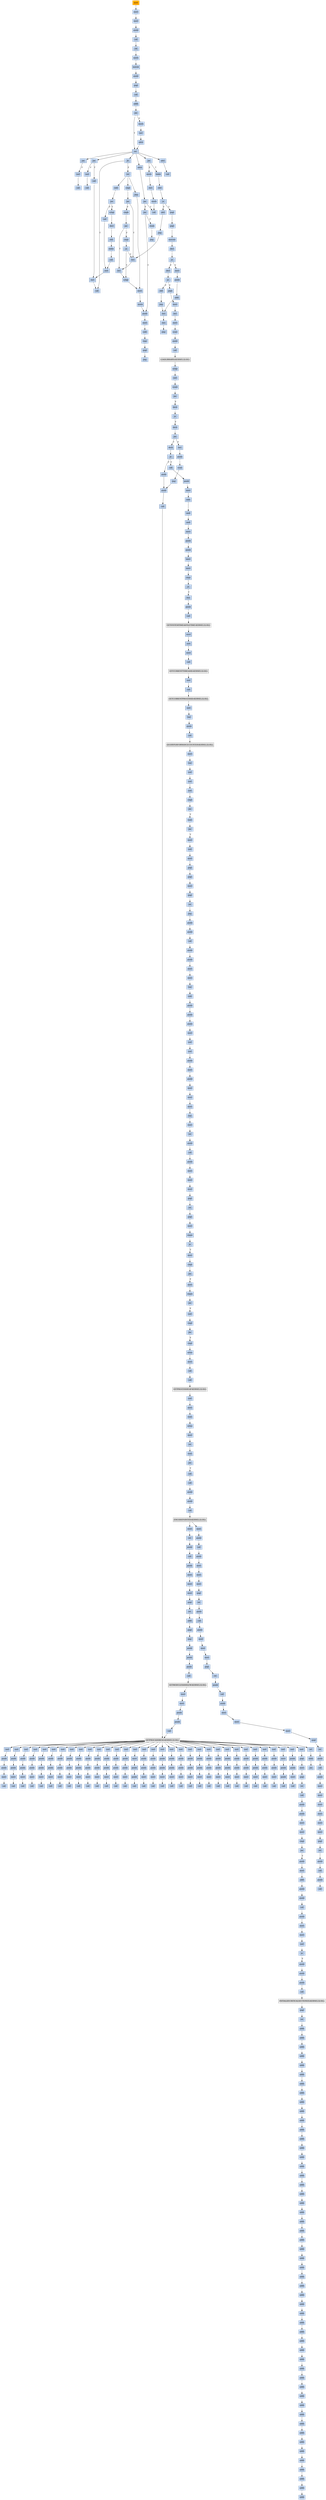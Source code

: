 strict digraph G {
	graph [bgcolor=transparent,
		name=G
	];
	node [color=lightsteelblue,
		fillcolor=lightsteelblue,
		shape=rectangle,
		style=filled
	];
	a0x00434000movl_0x4001d0UINT32_ebx	[color=lightgrey,
		fillcolor=orange,
		label=movl];
	a0x00434005movl_0x401000UINT32_edi	[label=movl];
	a0x00434000movl_0x4001d0UINT32_ebx -> a0x00434005movl_0x401000UINT32_edi	[color="#000000"];
	a0x0043400amovl_0x42521dUINT32_esi	[label=movl];
	a0x00434005movl_0x401000UINT32_edi -> a0x0043400amovl_0x42521dUINT32_esi	[color="#000000"];
	a0x0043400fpushl_ebx	[label=pushl];
	a0x0043400amovl_0x42521dUINT32_esi -> a0x0043400fpushl_ebx	[color="#000000"];
	a0x00434010call_0x0043401f	[label=call];
	a0x0043400fpushl_ebx -> a0x00434010call_0x0043401f	[color="#000000"];
	a0x0043401fcld_	[label=cld];
	a0x00434010call_0x0043401f -> a0x0043401fcld_	[color="#000000"];
	a0x00434020movb_0xffffff80UINT8_dl	[label=movb];
	a0x0043401fcld_ -> a0x00434020movb_0xffffff80UINT8_dl	[color="#000000"];
	a0x00434022movsb_ds_esi__es_edi_	[label=movsb];
	a0x00434020movb_0xffffff80UINT8_dl -> a0x00434022movsb_ds_esi__es_edi_	[color="#000000"];
	a0x00434023pushl_0x2UINT8	[label=pushl];
	a0x00434022movsb_ds_esi__es_edi_ -> a0x00434023pushl_0x2UINT8	[color="#000000"];
	a0x00434025popl_ebx	[label=popl];
	a0x00434023pushl_0x2UINT8 -> a0x00434025popl_ebx	[color="#000000"];
	a0x00434026call_esp_	[label=call];
	a0x00434025popl_ebx -> a0x00434026call_esp_	[color="#000000"];
	a0x00434015addb_dl_dl	[label=addb];
	a0x00434026call_esp_ -> a0x00434015addb_dl_dl	[color="#000000"];
	a0x00434017jne_0x0043401e	[label=jne];
	a0x00434015addb_dl_dl -> a0x00434017jne_0x0043401e	[color="#000000"];
	a0x00434019movb_esi__dl	[label=movb];
	a0x00434017jne_0x0043401e -> a0x00434019movb_esi__dl	[color="#000000",
		label=F];
	a0x0043401eret	[label=ret];
	a0x00434017jne_0x0043401e -> a0x0043401eret	[color="#000000",
		label=T];
	a0x0043401bincl_esi	[label=incl];
	a0x00434019movb_esi__dl -> a0x0043401bincl_esi	[color="#000000"];
	a0x0043401cadcb_dl_dl	[label=adcb];
	a0x0043401bincl_esi -> a0x0043401cadcb_dl_dl	[color="#000000"];
	a0x0043401cadcb_dl_dl -> a0x0043401eret	[color="#000000"];
	a0x00434029jae_0x00434022	[label=jae];
	a0x0043401eret -> a0x00434029jae_0x00434022	[color="#000000"];
	a0x00434030jae_0x0043404a	[label=jae];
	a0x0043401eret -> a0x00434030jae_0x0043404a	[color="#000000"];
	a0x00434037jae_0x0043405a	[label=jae];
	a0x0043401eret -> a0x00434037jae_0x0043405a	[color="#000000"];
	a0x00434041adcb_al_al	[label=adcb];
	a0x0043401eret -> a0x00434041adcb_al_al	[color="#000000"];
	a0x00434097adcl_ecx_ecx	[label=adcl];
	a0x0043401eret -> a0x00434097adcl_ecx_ecx	[color="#000000"];
	a0x0043409djb_0x00434093	[label=jb];
	a0x0043401eret -> a0x0043409djb_0x00434093	[color="#000000"];
	a0x0043402bxorl_ecx_ecx	[label=xorl];
	a0x00434029jae_0x00434022 -> a0x0043402bxorl_ecx_ecx	[color="#000000",
		label=F];
	a0x0043402dcall_esp_	[label=call];
	a0x0043402bxorl_ecx_ecx -> a0x0043402dcall_esp_	[color="#000000"];
	a0x00434032xorl_eax_eax	[label=xorl];
	a0x00434030jae_0x0043404a -> a0x00434032xorl_eax_eax	[color="#000000",
		label=F];
	a0x0043404acall_0x00434092	[label=call];
	a0x00434030jae_0x0043404a -> a0x0043404acall_0x00434092	[color="#000000",
		label=T];
	a0x00434034call_esp_	[label=call];
	a0x00434032xorl_eax_eax -> a0x00434034call_esp_	[color="#000000"];
	a0x00434039movb_0x2UINT8_bl	[label=movb];
	a0x00434037jae_0x0043405a -> a0x00434039movb_0x2UINT8_bl	[color="#000000",
		label=F];
	a0x0043405alodsb_ds_esi__al	[label=lodsb];
	a0x00434037jae_0x0043405a -> a0x0043405alodsb_ds_esi__al	[color="#000000",
		label=T];
	a0x0043403bincl_ecx	[label=incl];
	a0x00434039movb_0x2UINT8_bl -> a0x0043403bincl_ecx	[color="#000000"];
	a0x0043403cmovb_0x10UINT8_al	[label=movb];
	a0x0043403bincl_ecx -> a0x0043403cmovb_0x10UINT8_al	[color="#000000"];
	a0x0043403ecall_esp_	[label=call];
	a0x0043403cmovb_0x10UINT8_al -> a0x0043403ecall_esp_	[color="#000000"];
	a0x00434043jae_0x0043403e	[label=jae];
	a0x00434041adcb_al_al -> a0x00434043jae_0x0043403e	[color="#000000"];
	a0x00434043jae_0x0043403e -> a0x0043403ecall_esp_	[color="#000000",
		label=T];
	a0x00434045jne_0x00434086	[label=jne];
	a0x00434043jae_0x0043403e -> a0x00434045jne_0x00434086	[color="#000000",
		label=F];
	a0x00434086pushl_esi	[label=pushl];
	a0x00434045jne_0x00434086 -> a0x00434086pushl_esi	[color="#000000",
		label=T];
	a0x00434047stosb_al_es_edi_	[label=stosb];
	a0x00434045jne_0x00434086 -> a0x00434047stosb_al_es_edi_	[color="#000000",
		label=F];
	a0x00434087movl_edi_esi	[label=movl];
	a0x00434086pushl_esi -> a0x00434087movl_edi_esi	[color="#000000"];
	a0x00434089subl_eax_esi	[label=subl];
	a0x00434087movl_edi_esi -> a0x00434089subl_eax_esi	[color="#000000"];
	a0x0043408brepz_movsb_ds_esi__es_edi_	[label=repz];
	a0x00434089subl_eax_esi -> a0x0043408brepz_movsb_ds_esi__es_edi_	[color="#000000"];
	a0x0043408dpopl_esi	[label=popl];
	a0x0043408brepz_movsb_ds_esi__es_edi_ -> a0x0043408dpopl_esi	[color="#000000"];
	a0x0043408ejmp_0x00434026	[label=jmp];
	a0x0043408dpopl_esi -> a0x0043408ejmp_0x00434026	[color="#000000"];
	a0x00434048jmp_0x00434026	[label=jmp];
	a0x00434047stosb_al_es_edi_ -> a0x00434048jmp_0x00434026	[color="#000000"];
	a0x0043405bshrl_eax	[label=shrl];
	a0x0043405alodsb_ds_esi__al -> a0x0043405bshrl_eax	[color="#000000"];
	a0x0043405dje_0x004340a0	[label=je];
	a0x0043405bshrl_eax -> a0x0043405dje_0x004340a0	[color="#000000"];
	a0x0043405fadcl_ecx_ecx	[label=adcl];
	a0x0043405dje_0x004340a0 -> a0x0043405fadcl_ecx_ecx	[color="#000000",
		label=F];
	a0x004340a0popl_edi	[label=popl];
	a0x0043405dje_0x004340a0 -> a0x004340a0popl_edi	[color="#000000",
		label=T];
	a0x00434061jmp_0x0043407f	[label=jmp];
	a0x0043405fadcl_ecx_ecx -> a0x00434061jmp_0x0043407f	[color="#000000"];
	a0x0043407fincl_ecx	[label=incl];
	a0x00434061jmp_0x0043407f -> a0x0043407fincl_ecx	[color="#000000"];
	a0x00434080incl_ecx	[label=incl];
	a0x0043407fincl_ecx -> a0x00434080incl_ecx	[color="#000000"];
	a0x00434081xchgl_eax_ebp	[label=xchgl];
	a0x00434080incl_ecx -> a0x00434081xchgl_eax_ebp	[color="#000000"];
	a0x00434082movl_ebp_eax	[label=movl];
	a0x00434081xchgl_eax_ebp -> a0x00434082movl_ebp_eax	[color="#000000"];
	a0x00434084movb_0x1UINT8_bl	[label=movb];
	a0x00434082movl_ebp_eax -> a0x00434084movb_0x1UINT8_bl	[color="#000000"];
	a0x00434084movb_0x1UINT8_bl -> a0x00434086pushl_esi	[color="#000000"];
	a0x00434092incl_ecx	[label=incl];
	a0x0043404acall_0x00434092 -> a0x00434092incl_ecx	[color="#000000"];
	a0x00434093call_0x4esp_	[label=call];
	a0x00434092incl_ecx -> a0x00434093call_0x4esp_	[color="#000000"];
	a0x00434099call_0x4esp_	[label=call];
	a0x00434097adcl_ecx_ecx -> a0x00434099call_0x4esp_	[color="#000000"];
	a0x0043409djb_0x00434093 -> a0x00434093call_0x4esp_	[color="#000000",
		label=T];
	a0x0043409fret	[label=ret];
	a0x0043409djb_0x00434093 -> a0x0043409fret	[color="#000000",
		label=F];
	a0x0043404fsubl_ebx_ecx	[label=subl];
	a0x0043409fret -> a0x0043404fsubl_ebx_ecx	[color="#000000"];
	a0x0043406ecmpl_0x7d00UINT32_eax	[label=cmpl];
	a0x0043409fret -> a0x0043406ecmpl_0x7d00UINT32_eax	[color="#000000"];
	a0x00434058jmp_0x00434082	[label=jmp];
	a0x0043409fret -> a0x00434058jmp_0x00434082	[color="#000000"];
	a0x00434051jne_0x00434063	[label=jne];
	a0x0043404fsubl_ebx_ecx -> a0x00434051jne_0x00434063	[color="#000000"];
	a0x00434063xchgl_eax_ecx	[label=xchgl];
	a0x00434051jne_0x00434063 -> a0x00434063xchgl_eax_ecx	[color="#000000",
		label=T];
	a0x00434053call_0x00434090	[label=call];
	a0x00434051jne_0x00434063 -> a0x00434053call_0x00434090	[color="#000000",
		label=F];
	a0x00434064decl_eax	[label=decl];
	a0x00434063xchgl_eax_ecx -> a0x00434064decl_eax	[color="#000000"];
	a0x00434065shll_0x8UINT8_eax	[label=shll];
	a0x00434064decl_eax -> a0x00434065shll_0x8UINT8_eax	[color="#000000"];
	a0x00434068lodsb_ds_esi__al	[label=lodsb];
	a0x00434065shll_0x8UINT8_eax -> a0x00434068lodsb_ds_esi__al	[color="#000000"];
	a0x00434069call_0x00434090	[label=call];
	a0x00434068lodsb_ds_esi__al -> a0x00434069call_0x00434090	[color="#000000"];
	a0x00434090xorl_ecx_ecx	[label=xorl];
	a0x00434069call_0x00434090 -> a0x00434090xorl_ecx_ecx	[color="#000000"];
	a0x00434090xorl_ecx_ecx -> a0x00434092incl_ecx	[color="#000000"];
	a0x00434073jae_0x0043407f	[label=jae];
	a0x0043406ecmpl_0x7d00UINT32_eax -> a0x00434073jae_0x0043407f	[color="#000000"];
	a0x00434073jae_0x0043407f -> a0x0043407fincl_ecx	[color="#000000",
		label=T];
	a0x00434075cmpb_0x5UINT8_ah	[label=cmpb];
	a0x00434073jae_0x0043407f -> a0x00434075cmpb_0x5UINT8_ah	[color="#000000",
		label=F];
	a0x00434078jae_0x00434080	[label=jae];
	a0x00434075cmpb_0x5UINT8_ah -> a0x00434078jae_0x00434080	[color="#000000"];
	a0x00434078jae_0x00434080 -> a0x00434080incl_ecx	[color="#000000",
		label=T];
	a0x0043407acmpl_0x7fUINT8_eax	[label=cmpl];
	a0x00434078jae_0x00434080 -> a0x0043407acmpl_0x7fUINT8_eax	[color="#000000",
		label=F];
	a0x0043407dja_0x00434081	[label=ja];
	a0x0043407acmpl_0x7fUINT8_eax -> a0x0043407dja_0x00434081	[color="#000000"];
	a0x0043407dja_0x00434081 -> a0x0043407fincl_ecx	[color="#000000",
		label=F];
	a0x0043407dja_0x00434081 -> a0x00434081xchgl_eax_ebp	[color="#000000",
		label=T];
	a0x00434053call_0x00434090 -> a0x00434090xorl_ecx_ecx	[color="#000000"];
	a0x00434058jmp_0x00434082 -> a0x00434082movl_ebp_eax	[color="#000000"];
	a0x004340a1popl_ebx	[label=popl];
	a0x004340a0popl_edi -> a0x004340a1popl_ebx	[color="#000000"];
	a0x004340a2movzwl_ebx__edi	[label=movzwl];
	a0x004340a1popl_ebx -> a0x004340a2movzwl_ebx__edi	[color="#000000"];
	a0x004340a5decl_edi	[label=decl];
	a0x004340a2movzwl_ebx__edi -> a0x004340a5decl_edi	[color="#000000"];
	a0x004340a6je_0x004340b0	[label=je];
	a0x004340a5decl_edi -> a0x004340a6je_0x004340b0	[color="#000000"];
	a0x004340a8decl_edi	[label=decl];
	a0x004340a6je_0x004340b0 -> a0x004340a8decl_edi	[color="#000000",
		label=F];
	a0x004340b0movl_0x2ebx__edi	[label=movl];
	a0x004340a6je_0x004340b0 -> a0x004340b0movl_0x2ebx__edi	[color="#000000",
		label=T];
	a0x004340a9je_0x004340be	[label=je];
	a0x004340a8decl_edi -> a0x004340a9je_0x004340be	[color="#000000"];
	a0x004340abshll_0xcUINT8_edi	[label=shll];
	a0x004340a9je_0x004340be -> a0x004340abshll_0xcUINT8_edi	[color="#000000",
		label=F];
	a0x004340bepopl_edi	[label=popl];
	a0x004340a9je_0x004340be -> a0x004340bepopl_edi	[color="#000000",
		label=T];
	a0x004340aejmp_0x004340b7	[label=jmp];
	a0x004340abshll_0xcUINT8_edi -> a0x004340aejmp_0x004340b7	[color="#000000"];
	a0x004340b7incl_ebx	[label=incl];
	a0x004340aejmp_0x004340b7 -> a0x004340b7incl_ebx	[color="#000000"];
	a0x004340b8incl_ebx	[label=incl];
	a0x004340b7incl_ebx -> a0x004340b8incl_ebx	[color="#000000"];
	a0x004340b9jmp_0x0043400f	[label=jmp];
	a0x004340b8incl_ebx -> a0x004340b9jmp_0x0043400f	[color="#000000"];
	a0x004340b3pushl_edi	[label=pushl];
	a0x004340b0movl_0x2ebx__edi -> a0x004340b3pushl_edi	[color="#000000"];
	a0x004340b4addl_0x4UINT8_ebx	[label=addl];
	a0x004340b3pushl_edi -> a0x004340b4addl_0x4UINT8_ebx	[color="#000000"];
	a0x004340b4addl_0x4UINT8_ebx -> a0x004340b7incl_ebx	[color="#000000"];
	a0x004340bfmovl_0x434128UINT32_ebx	[label=movl];
	a0x004340bepopl_edi -> a0x004340bfmovl_0x434128UINT32_ebx	[color="#000000"];
	a0x004340c4incl_edi	[label=incl];
	a0x004340bfmovl_0x434128UINT32_ebx -> a0x004340c4incl_edi	[color="#000000"];
	a0x004340c5movl_edi__esi	[label=movl];
	a0x004340c4incl_edi -> a0x004340c5movl_edi__esi	[color="#000000"];
	a0x004340c7scasl_es_edi__eax	[label=scasl];
	a0x004340c5movl_edi__esi -> a0x004340c7scasl_es_edi__eax	[color="#000000"];
	a0x004340c8pushl_edi	[label=pushl];
	a0x004340c7scasl_es_edi__eax -> a0x004340c8pushl_edi	[color="#000000"];
	a0x004340c9call_ebx_	[label=call];
	a0x004340c8pushl_edi -> a0x004340c9call_ebx_	[color="#000000"];
	LOADLIBRARYA_KERNEL32_DLL	[color=lightgrey,
		fillcolor=lightgrey,
		label="LOADLIBRARYA-KERNEL32-DLL"];
	a0x004340c9call_ebx_ -> LOADLIBRARYA_KERNEL32_DLL	[color="#000000"];
	a0x004340cbxchgl_eax_ebp	[label=xchgl];
	LOADLIBRARYA_KERNEL32_DLL -> a0x004340cbxchgl_eax_ebp	[color="#000000"];
	a0x004340ccxorl_eax_eax	[label=xorl];
	a0x004340cbxchgl_eax_ebp -> a0x004340ccxorl_eax_eax	[color="#000000"];
	a0x004340cescasb_es_edi__al	[label=scasb];
	a0x004340ccxorl_eax_eax -> a0x004340cescasb_es_edi__al	[color="#000000"];
	a0x004340cfjne_0x004340ce	[label=jne];
	a0x004340cescasb_es_edi__al -> a0x004340cfjne_0x004340ce	[color="#000000"];
	a0x004340d1decb_edi_	[label=decb];
	a0x004340cfjne_0x004340ce -> a0x004340d1decb_edi_	[color="#000000",
		label=F];
	a0x004340d3je_0x004340c4	[label=je];
	a0x004340d1decb_edi_ -> a0x004340d3je_0x004340c4	[color="#000000"];
	a0x004340d5decb_edi_	[label=decb];
	a0x004340d3je_0x004340c4 -> a0x004340d5decb_edi_	[color="#000000",
		label=F];
	a0x004340d7jne_0x004340df	[label=jne];
	a0x004340d5decb_edi_ -> a0x004340d7jne_0x004340df	[color="#000000"];
	a0x004340dfdecb_edi_	[label=decb];
	a0x004340d7jne_0x004340df -> a0x004340dfdecb_edi_	[color="#000000",
		label=T];
	a0x004340d9incl_edi	[label=incl];
	a0x004340d7jne_0x004340df -> a0x004340d9incl_edi	[color="#000000",
		label=F];
	a0x004340e1je_0x00404c99	[label=je];
	a0x004340dfdecb_edi_ -> a0x004340e1je_0x00404c99	[color="#000000"];
	a0x004340e7pushl_edi	[label=pushl];
	a0x004340e1je_0x00404c99 -> a0x004340e7pushl_edi	[color="#000000",
		label=F];
	a0x00404c99call_0x40a714	[label=call];
	a0x004340e1je_0x00404c99 -> a0x00404c99call_0x40a714	[color="#000000",
		label=T];
	a0x004340e8pushl_ebp	[label=pushl];
	a0x004340e7pushl_edi -> a0x004340e8pushl_ebp	[color="#000000"];
	a0x004340e9call_0x4ebx_	[label=call];
	a0x004340e8pushl_ebp -> a0x004340e9call_0x4ebx_	[color="#000000"];
	GETPROCADDRESS_KERNEL32_DLL	[color=lightgrey,
		fillcolor=lightgrey,
		label="GETPROCADDRESS-KERNEL32-DLL"];
	a0x004340e9call_0x4ebx_ -> GETPROCADDRESS_KERNEL32_DLL	[color="#000000"];
	a0x004340ecorl_eax_esi_	[label=orl];
	GETPROCADDRESS_KERNEL32_DLL -> a0x004340ecorl_eax_esi_	[color="#000000"];
	a0x00408435xorl_0x420284_eax	[label=xorl];
	GETPROCADDRESS_KERNEL32_DLL -> a0x00408435xorl_0x420284_eax	[color="#000000"];
	a0x00408448xorl_0x420284_eax	[label=xorl];
	GETPROCADDRESS_KERNEL32_DLL -> a0x00408448xorl_0x420284_eax	[color="#000000"];
	a0x0040845bxorl_0x420284_eax	[label=xorl];
	GETPROCADDRESS_KERNEL32_DLL -> a0x0040845bxorl_0x420284_eax	[color="#000000"];
	a0x0040846exorl_0x420284_eax	[label=xorl];
	GETPROCADDRESS_KERNEL32_DLL -> a0x0040846exorl_0x420284_eax	[color="#000000"];
	a0x00408481xorl_0x420284_eax	[label=xorl];
	GETPROCADDRESS_KERNEL32_DLL -> a0x00408481xorl_0x420284_eax	[color="#000000"];
	a0x00408494xorl_0x420284_eax	[label=xorl];
	GETPROCADDRESS_KERNEL32_DLL -> a0x00408494xorl_0x420284_eax	[color="#000000"];
	a0x004084a7xorl_0x420284_eax	[label=xorl];
	GETPROCADDRESS_KERNEL32_DLL -> a0x004084a7xorl_0x420284_eax	[color="#000000"];
	a0x004084baxorl_0x420284_eax	[label=xorl];
	GETPROCADDRESS_KERNEL32_DLL -> a0x004084baxorl_0x420284_eax	[color="#000000"];
	a0x004084cdxorl_0x420284_eax	[label=xorl];
	GETPROCADDRESS_KERNEL32_DLL -> a0x004084cdxorl_0x420284_eax	[color="#000000"];
	a0x004084e0xorl_0x420284_eax	[label=xorl];
	GETPROCADDRESS_KERNEL32_DLL -> a0x004084e0xorl_0x420284_eax	[color="#000000"];
	a0x004084f3xorl_0x420284_eax	[label=xorl];
	GETPROCADDRESS_KERNEL32_DLL -> a0x004084f3xorl_0x420284_eax	[color="#000000"];
	a0x00408506xorl_0x420284_eax	[label=xorl];
	GETPROCADDRESS_KERNEL32_DLL -> a0x00408506xorl_0x420284_eax	[color="#000000"];
	a0x00408519xorl_0x420284_eax	[label=xorl];
	GETPROCADDRESS_KERNEL32_DLL -> a0x00408519xorl_0x420284_eax	[color="#000000"];
	a0x0040852cxorl_0x420284_eax	[label=xorl];
	GETPROCADDRESS_KERNEL32_DLL -> a0x0040852cxorl_0x420284_eax	[color="#000000"];
	a0x0040853fxorl_0x420284_eax	[label=xorl];
	GETPROCADDRESS_KERNEL32_DLL -> a0x0040853fxorl_0x420284_eax	[color="#000000"];
	a0x00408552xorl_0x420284_eax	[label=xorl];
	GETPROCADDRESS_KERNEL32_DLL -> a0x00408552xorl_0x420284_eax	[color="#000000"];
	a0x00408565xorl_0x420284_eax	[label=xorl];
	GETPROCADDRESS_KERNEL32_DLL -> a0x00408565xorl_0x420284_eax	[color="#000000"];
	a0x00408578xorl_0x420284_eax	[label=xorl];
	GETPROCADDRESS_KERNEL32_DLL -> a0x00408578xorl_0x420284_eax	[color="#000000"];
	a0x0040858bxorl_0x420284_eax	[label=xorl];
	GETPROCADDRESS_KERNEL32_DLL -> a0x0040858bxorl_0x420284_eax	[color="#000000"];
	a0x0040859exorl_0x420284_eax	[label=xorl];
	GETPROCADDRESS_KERNEL32_DLL -> a0x0040859exorl_0x420284_eax	[color="#000000"];
	a0x004085b1xorl_0x420284_eax	[label=xorl];
	GETPROCADDRESS_KERNEL32_DLL -> a0x004085b1xorl_0x420284_eax	[color="#000000"];
	a0x004085c4xorl_0x420284_eax	[label=xorl];
	GETPROCADDRESS_KERNEL32_DLL -> a0x004085c4xorl_0x420284_eax	[color="#000000"];
	a0x004085d7xorl_0x420284_eax	[label=xorl];
	GETPROCADDRESS_KERNEL32_DLL -> a0x004085d7xorl_0x420284_eax	[color="#000000"];
	a0x004085eaxorl_0x420284_eax	[label=xorl];
	GETPROCADDRESS_KERNEL32_DLL -> a0x004085eaxorl_0x420284_eax	[color="#000000"];
	a0x004085fdxorl_0x420284_eax	[label=xorl];
	GETPROCADDRESS_KERNEL32_DLL -> a0x004085fdxorl_0x420284_eax	[color="#000000"];
	a0x00408610xorl_0x420284_eax	[label=xorl];
	GETPROCADDRESS_KERNEL32_DLL -> a0x00408610xorl_0x420284_eax	[color="#000000"];
	a0x00408623xorl_0x420284_eax	[label=xorl];
	GETPROCADDRESS_KERNEL32_DLL -> a0x00408623xorl_0x420284_eax	[color="#000000"];
	a0x00408636xorl_0x420284_eax	[label=xorl];
	GETPROCADDRESS_KERNEL32_DLL -> a0x00408636xorl_0x420284_eax	[color="#000000"];
	a0x00408649xorl_0x420284_eax	[label=xorl];
	GETPROCADDRESS_KERNEL32_DLL -> a0x00408649xorl_0x420284_eax	[color="#000000"];
	a0x0040865cxorl_0x420284_eax	[label=xorl];
	GETPROCADDRESS_KERNEL32_DLL -> a0x0040865cxorl_0x420284_eax	[color="#000000"];
	a0x0040866fxorl_0x420284_eax	[label=xorl];
	GETPROCADDRESS_KERNEL32_DLL -> a0x0040866fxorl_0x420284_eax	[color="#000000"];
	a0x00408682xorl_0x420284_eax	[label=xorl];
	GETPROCADDRESS_KERNEL32_DLL -> a0x00408682xorl_0x420284_eax	[color="#000000"];
	a0x00408695xorl_0x420284_eax	[label=xorl];
	GETPROCADDRESS_KERNEL32_DLL -> a0x00408695xorl_0x420284_eax	[color="#000000"];
	a0x004340eelodsl_ds_esi__eax	[label=lodsl];
	a0x004340ecorl_eax_esi_ -> a0x004340eelodsl_ds_esi__eax	[color="#000000"];
	a0x004340efjne_0x004340cc	[label=jne];
	a0x004340eelodsl_ds_esi__eax -> a0x004340efjne_0x004340cc	[color="#000000"];
	a0x004340dapushl_edi_	[label=pushl];
	a0x004340d9incl_edi -> a0x004340dapushl_edi_	[color="#000000"];
	a0x004340dcscasl_es_edi__eax	[label=scasl];
	a0x004340dapushl_edi_ -> a0x004340dcscasl_es_edi__eax	[color="#000000"];
	a0x004340ddjmp_0x004340e8	[label=jmp];
	a0x004340dcscasl_es_edi__eax -> a0x004340ddjmp_0x004340e8	[color="#000000"];
	a0x004340ddjmp_0x004340e8 -> a0x004340e8pushl_ebp	[color="#000000"];
	a0x0040a714pushl_ebp	[label=pushl];
	a0x00404c99call_0x40a714 -> a0x0040a714pushl_ebp	[color="#000000"];
	a0x0040a715movl_esp_ebp	[label=movl];
	a0x0040a714pushl_ebp -> a0x0040a715movl_esp_ebp	[color="#000000"];
	a0x0040a717subl_0x14UINT8_esp	[label=subl];
	a0x0040a715movl_esp_ebp -> a0x0040a717subl_0x14UINT8_esp	[color="#000000"];
	a0x0040a71aandl_0x0UINT8__12ebp_	[label=andl];
	a0x0040a717subl_0x14UINT8_esp -> a0x0040a71aandl_0x0UINT8__12ebp_	[color="#000000"];
	a0x0040a71eandl_0x0UINT8__8ebp_	[label=andl];
	a0x0040a71aandl_0x0UINT8__12ebp_ -> a0x0040a71eandl_0x0UINT8__8ebp_	[color="#000000"];
	a0x0040a722movl_0x420284_eax	[label=movl];
	a0x0040a71eandl_0x0UINT8__8ebp_ -> a0x0040a722movl_0x420284_eax	[color="#000000"];
	a0x0040a727pushl_esi	[label=pushl];
	a0x0040a722movl_0x420284_eax -> a0x0040a727pushl_esi	[color="#000000"];
	a0x0040a728pushl_edi	[label=pushl];
	a0x0040a727pushl_esi -> a0x0040a728pushl_edi	[color="#000000"];
	a0x0040a729movl_0xbb40e64eUINT32_edi	[label=movl];
	a0x0040a728pushl_edi -> a0x0040a729movl_0xbb40e64eUINT32_edi	[color="#000000"];
	a0x0040a72emovl_0xffff0000UINT32_esi	[label=movl];
	a0x0040a729movl_0xbb40e64eUINT32_edi -> a0x0040a72emovl_0xffff0000UINT32_esi	[color="#000000"];
	a0x0040a733cmpl_edi_eax	[label=cmpl];
	a0x0040a72emovl_0xffff0000UINT32_esi -> a0x0040a733cmpl_edi_eax	[color="#000000"];
	a0x0040a735je_0x40a744	[label=je];
	a0x0040a733cmpl_edi_eax -> a0x0040a735je_0x40a744	[color="#000000"];
	a0x0040a744leal__12ebp__eax	[label=leal];
	a0x0040a735je_0x40a744 -> a0x0040a744leal__12ebp__eax	[color="#000000",
		label=T];
	a0x0040a747pushl_eax	[label=pushl];
	a0x0040a744leal__12ebp__eax -> a0x0040a747pushl_eax	[color="#000000"];
	a0x0040a748call_0x41315c	[label=call];
	a0x0040a747pushl_eax -> a0x0040a748call_0x41315c	[color="#000000"];
	GETSYSTEMTIMEASFILETIME_KERNEL32_DLL	[color=lightgrey,
		fillcolor=lightgrey,
		label="GETSYSTEMTIMEASFILETIME-KERNEL32-DLL"];
	a0x0040a748call_0x41315c -> GETSYSTEMTIMEASFILETIME_KERNEL32_DLL	[color="#000000"];
	a0x0040a74emovl__8ebp__eax	[label=movl];
	GETSYSTEMTIMEASFILETIME_KERNEL32_DLL -> a0x0040a74emovl__8ebp__eax	[color="#000000"];
	a0x0040a751xorl__12ebp__eax	[label=xorl];
	a0x0040a74emovl__8ebp__eax -> a0x0040a751xorl__12ebp__eax	[color="#000000"];
	a0x0040a754movl_eax__4ebp_	[label=movl];
	a0x0040a751xorl__12ebp__eax -> a0x0040a754movl_eax__4ebp_	[color="#000000"];
	a0x0040a757call_0x413108	[label=call];
	a0x0040a754movl_eax__4ebp_ -> a0x0040a757call_0x413108	[color="#000000"];
	GETCURRENTTHREADID_KERNEL32_DLL	[color=lightgrey,
		fillcolor=lightgrey,
		label="GETCURRENTTHREADID-KERNEL32-DLL"];
	a0x0040a757call_0x413108 -> GETCURRENTTHREADID_KERNEL32_DLL	[color="#000000"];
	a0x0040a75dxorl_eax__4ebp_	[label=xorl];
	GETCURRENTTHREADID_KERNEL32_DLL -> a0x0040a75dxorl_eax__4ebp_	[color="#000000"];
	a0x0040a760call_0x413158	[label=call];
	a0x0040a75dxorl_eax__4ebp_ -> a0x0040a760call_0x413158	[color="#000000"];
	GETCURRENTPROCESSID_KERNEL32_DLL	[color=lightgrey,
		fillcolor=lightgrey,
		label="GETCURRENTPROCESSID-KERNEL32-DLL"];
	a0x0040a760call_0x413158 -> GETCURRENTPROCESSID_KERNEL32_DLL	[color="#000000"];
	a0x0040a766xorl_eax__4ebp_	[label=xorl];
	GETCURRENTPROCESSID_KERNEL32_DLL -> a0x0040a766xorl_eax__4ebp_	[color="#000000"];
	a0x0040a769leal__20ebp__eax	[label=leal];
	a0x0040a766xorl_eax__4ebp_ -> a0x0040a769leal__20ebp__eax	[color="#000000"];
	a0x0040a76cpushl_eax	[label=pushl];
	a0x0040a769leal__20ebp__eax -> a0x0040a76cpushl_eax	[color="#000000"];
	a0x0040a76dcall_0x413154	[label=call];
	a0x0040a76cpushl_eax -> a0x0040a76dcall_0x413154	[color="#000000"];
	QUERYPERFORMANCECOUNTER_KERNEL32_DLL	[color=lightgrey,
		fillcolor=lightgrey,
		label="QUERYPERFORMANCECOUNTER-KERNEL32-DLL"];
	a0x0040a76dcall_0x413154 -> QUERYPERFORMANCECOUNTER_KERNEL32_DLL	[color="#000000"];
	a0x0040a773movl__16ebp__ecx	[label=movl];
	QUERYPERFORMANCECOUNTER_KERNEL32_DLL -> a0x0040a773movl__16ebp__ecx	[color="#000000"];
	a0x0040a776leal__4ebp__eax	[label=leal];
	a0x0040a773movl__16ebp__ecx -> a0x0040a776leal__4ebp__eax	[color="#000000"];
	a0x0040a779xorl__20ebp__ecx	[label=xorl];
	a0x0040a776leal__4ebp__eax -> a0x0040a779xorl__20ebp__ecx	[color="#000000"];
	a0x0040a77cxorl__4ebp__ecx	[label=xorl];
	a0x0040a779xorl__20ebp__ecx -> a0x0040a77cxorl__4ebp__ecx	[color="#000000"];
	a0x0040a77fxorl_eax_ecx	[label=xorl];
	a0x0040a77cxorl__4ebp__ecx -> a0x0040a77fxorl_eax_ecx	[color="#000000"];
	a0x0040a781cmpl_edi_ecx	[label=cmpl];
	a0x0040a77fxorl_eax_ecx -> a0x0040a781cmpl_edi_ecx	[color="#000000"];
	a0x0040a783jne_0x40a78c	[label=jne];
	a0x0040a781cmpl_edi_ecx -> a0x0040a783jne_0x40a78c	[color="#000000"];
	a0x0040a78ctestl_ecx_esi	[label=testl];
	a0x0040a783jne_0x40a78c -> a0x0040a78ctestl_ecx_esi	[color="#000000",
		label=T];
	a0x0040a78ejne_0x40a79c	[label=jne];
	a0x0040a78ctestl_ecx_esi -> a0x0040a78ejne_0x40a79c	[color="#000000"];
	a0x0040a79cmovl_ecx_0x420284	[label=movl];
	a0x0040a78ejne_0x40a79c -> a0x0040a79cmovl_ecx_0x420284	[color="#000000",
		label=T];
	a0x0040a7a2notl_ecx	[label=notl];
	a0x0040a79cmovl_ecx_0x420284 -> a0x0040a7a2notl_ecx	[color="#000000"];
	a0x0040a7a4movl_ecx_0x420288	[label=movl];
	a0x0040a7a2notl_ecx -> a0x0040a7a4movl_ecx_0x420288	[color="#000000"];
	a0x0040a7aapopl_edi	[label=popl];
	a0x0040a7a4movl_ecx_0x420288 -> a0x0040a7aapopl_edi	[color="#000000"];
	a0x0040a7abpopl_esi	[label=popl];
	a0x0040a7aapopl_edi -> a0x0040a7abpopl_esi	[color="#000000"];
	a0x0040a7acmovl_ebp_esp	[label=movl];
	a0x0040a7abpopl_esi -> a0x0040a7acmovl_ebp_esp	[color="#000000"];
	a0x0040a7aepopl_ebp	[label=popl];
	a0x0040a7acmovl_ebp_esp -> a0x0040a7aepopl_ebp	[color="#000000"];
	a0x0040a7afret	[label=ret];
	a0x0040a7aepopl_ebp -> a0x0040a7afret	[color="#000000"];
	a0x00404c9ejmp_0x404b1e	[label=jmp];
	a0x0040a7afret -> a0x00404c9ejmp_0x404b1e	[color="#000000"];
	a0x00404b1epushl_0x14UINT8	[label=pushl];
	a0x00404c9ejmp_0x404b1e -> a0x00404b1epushl_0x14UINT8	[color="#000000"];
	a0x00404b20pushl_0x41e938UINT32	[label=pushl];
	a0x00404b1epushl_0x14UINT8 -> a0x00404b20pushl_0x41e938UINT32	[color="#000000"];
	a0x00404b25call_0x406aa0	[label=call];
	a0x00404b20pushl_0x41e938UINT32 -> a0x00404b25call_0x406aa0	[color="#000000"];
	a0x00406aa0pushl_0x406b00UINT32	[label=pushl];
	a0x00404b25call_0x406aa0 -> a0x00406aa0pushl_0x406b00UINT32	[color="#000000"];
	a0x00406aa5pushl_fs_0	[label=pushl];
	a0x00406aa0pushl_0x406b00UINT32 -> a0x00406aa5pushl_fs_0	[color="#000000"];
	a0x00406aacmovl_0x10esp__eax	[label=movl];
	a0x00406aa5pushl_fs_0 -> a0x00406aacmovl_0x10esp__eax	[color="#000000"];
	a0x00406ab0movl_ebp_0x10esp_	[label=movl];
	a0x00406aacmovl_0x10esp__eax -> a0x00406ab0movl_ebp_0x10esp_	[color="#000000"];
	a0x00406ab4leal_0x10esp__ebp	[label=leal];
	a0x00406ab0movl_ebp_0x10esp_ -> a0x00406ab4leal_0x10esp__ebp	[color="#000000"];
	a0x00406ab8subl_eax_esp	[label=subl];
	a0x00406ab4leal_0x10esp__ebp -> a0x00406ab8subl_eax_esp	[color="#000000"];
	a0x00406abapushl_ebx	[label=pushl];
	a0x00406ab8subl_eax_esp -> a0x00406abapushl_ebx	[color="#000000"];
	a0x00406abbpushl_esi	[label=pushl];
	a0x00406abapushl_ebx -> a0x00406abbpushl_esi	[color="#000000"];
	a0x00406abcpushl_edi	[label=pushl];
	a0x00406abbpushl_esi -> a0x00406abcpushl_edi	[color="#000000"];
	a0x00406abdmovl_0x420284_eax	[label=movl];
	a0x00406abcpushl_edi -> a0x00406abdmovl_0x420284_eax	[color="#000000"];
	a0x00406ac2xorl_eax__4ebp_	[label=xorl];
	a0x00406abdmovl_0x420284_eax -> a0x00406ac2xorl_eax__4ebp_	[color="#000000"];
	a0x00406ac5xorl_ebp_eax	[label=xorl];
	a0x00406ac2xorl_eax__4ebp_ -> a0x00406ac5xorl_ebp_eax	[color="#000000"];
	a0x00406ac7pushl_eax	[label=pushl];
	a0x00406ac5xorl_ebp_eax -> a0x00406ac7pushl_eax	[color="#000000"];
	a0x00406ac8movl_esp__24ebp_	[label=movl];
	a0x00406ac7pushl_eax -> a0x00406ac8movl_esp__24ebp_	[color="#000000"];
	a0x00406acbpushl__8ebp_	[label=pushl];
	a0x00406ac8movl_esp__24ebp_ -> a0x00406acbpushl__8ebp_	[color="#000000"];
	a0x00406acemovl__4ebp__eax	[label=movl];
	a0x00406acbpushl__8ebp_ -> a0x00406acemovl__4ebp__eax	[color="#000000"];
	a0x00406ad1movl_0xfffffffeUINT32__4ebp_	[label=movl];
	a0x00406acemovl__4ebp__eax -> a0x00406ad1movl_0xfffffffeUINT32__4ebp_	[color="#000000"];
	a0x00406ad8movl_eax__8ebp_	[label=movl];
	a0x00406ad1movl_0xfffffffeUINT32__4ebp_ -> a0x00406ad8movl_eax__8ebp_	[color="#000000"];
	a0x00406adbleal__16ebp__eax	[label=leal];
	a0x00406ad8movl_eax__8ebp_ -> a0x00406adbleal__16ebp__eax	[color="#000000"];
	a0x00406ademovl_eax_fs_0	[label=movl];
	a0x00406adbleal__16ebp__eax -> a0x00406ademovl_eax_fs_0	[color="#000000"];
	a0x00406ae4ret	[label=ret];
	a0x00406ademovl_eax_fs_0 -> a0x00406ae4ret	[color="#000000"];
	a0x00404b2apushl_0x1UINT8	[label=pushl];
	a0x00406ae4ret -> a0x00404b2apushl_0x1UINT8	[color="#000000"];
	a0x00404b2ccall_0x40a6c7	[label=call];
	a0x00404b2apushl_0x1UINT8 -> a0x00404b2ccall_0x40a6c7	[color="#000000"];
	a0x0040a6c7pushl_ebp	[label=pushl];
	a0x00404b2ccall_0x40a6c7 -> a0x0040a6c7pushl_ebp	[color="#000000"];
	a0x0040a6c8movl_esp_ebp	[label=movl];
	a0x0040a6c7pushl_ebp -> a0x0040a6c8movl_esp_ebp	[color="#000000"];
	a0x0040a6camovl_0x8ebp__eax	[label=movl];
	a0x0040a6c8movl_esp_ebp -> a0x0040a6camovl_0x8ebp__eax	[color="#000000"];
	a0x0040a6cdmovl_eax_0x421618	[label=movl];
	a0x0040a6camovl_0x8ebp__eax -> a0x0040a6cdmovl_eax_0x421618	[color="#000000"];
	a0x0040a6d2popl_ebp	[label=popl];
	a0x0040a6cdmovl_eax_0x421618 -> a0x0040a6d2popl_ebp	[color="#000000"];
	a0x0040a6d3ret	[label=ret];
	a0x0040a6d2popl_ebp -> a0x0040a6d3ret	[color="#000000"];
	a0x00404b31popl_ecx	[label=popl];
	a0x0040a6d3ret -> a0x00404b31popl_ecx	[color="#000000"];
	a0x00404b32movl_0x5a4dUINT32_eax	[label=movl];
	a0x00404b31popl_ecx -> a0x00404b32movl_0x5a4dUINT32_eax	[color="#000000"];
	a0x00404b37cmpw_ax_0x400000	[label=cmpw];
	a0x00404b32movl_0x5a4dUINT32_eax -> a0x00404b37cmpw_ax_0x400000	[color="#000000"];
	a0x00404b3eje_0x404b44	[label=je];
	a0x00404b37cmpw_ax_0x400000 -> a0x00404b3eje_0x404b44	[color="#000000"];
	a0x00404b44movl_0x40003c_eax	[label=movl];
	a0x00404b3eje_0x404b44 -> a0x00404b44movl_0x40003c_eax	[color="#000000",
		label=T];
	a0x00404b49cmpl_0x4550UINT32_0x400000eax_	[label=cmpl];
	a0x00404b44movl_0x40003c_eax -> a0x00404b49cmpl_0x4550UINT32_0x400000eax_	[color="#000000"];
	a0x00404b53jne_0x404b40	[label=jne];
	a0x00404b49cmpl_0x4550UINT32_0x400000eax_ -> a0x00404b53jne_0x404b40	[color="#000000"];
	a0x00404b55movl_0x10bUINT32_ecx	[label=movl];
	a0x00404b53jne_0x404b40 -> a0x00404b55movl_0x10bUINT32_ecx	[color="#000000",
		label=F];
	a0x00404b5acmpw_cx_0x400018eax_	[label=cmpw];
	a0x00404b55movl_0x10bUINT32_ecx -> a0x00404b5acmpw_cx_0x400018eax_	[color="#000000"];
	a0x00404b61jne_0x404b40	[label=jne];
	a0x00404b5acmpw_cx_0x400018eax_ -> a0x00404b61jne_0x404b40	[color="#000000"];
	a0x00404b63xorl_ebx_ebx	[label=xorl];
	a0x00404b61jne_0x404b40 -> a0x00404b63xorl_ebx_ebx	[color="#000000",
		label=F];
	a0x00404b65cmpl_0xeUINT8_0x400074eax_	[label=cmpl];
	a0x00404b63xorl_ebx_ebx -> a0x00404b65cmpl_0xeUINT8_0x400074eax_	[color="#000000"];
	a0x00404b6cjbe_0x404b77	[label=jbe];
	a0x00404b65cmpl_0xeUINT8_0x400074eax_ -> a0x00404b6cjbe_0x404b77	[color="#000000"];
	a0x00404b6ecmpl_ebx_0x4000e8eax_	[label=cmpl];
	a0x00404b6cjbe_0x404b77 -> a0x00404b6ecmpl_ebx_0x4000e8eax_	[color="#000000",
		label=F];
	a0x00404b74setne_bl	[label=setne];
	a0x00404b6ecmpl_ebx_0x4000e8eax_ -> a0x00404b74setne_bl	[color="#000000"];
	a0x00404b77movl_ebx__28ebp_	[label=movl];
	a0x00404b74setne_bl -> a0x00404b77movl_ebx__28ebp_	[color="#000000"];
	a0x00404b7acall_0x406ee1	[label=call];
	a0x00404b77movl_ebx__28ebp_ -> a0x00404b7acall_0x406ee1	[color="#000000"];
	a0x00406ee1call_0x413110	[label=call];
	a0x00404b7acall_0x406ee1 -> a0x00406ee1call_0x413110	[color="#000000"];
	GETPROCESSHEAP_KERNEL32_DLL	[color=lightgrey,
		fillcolor=lightgrey,
		label="GETPROCESSHEAP-KERNEL32-DLL"];
	a0x00406ee1call_0x413110 -> GETPROCESSHEAP_KERNEL32_DLL	[color="#000000"];
	a0x00406ee7xorl_ecx_ecx	[label=xorl];
	GETPROCESSHEAP_KERNEL32_DLL -> a0x00406ee7xorl_ecx_ecx	[color="#000000"];
	a0x00406ee9movl_eax_0x421c4c	[label=movl];
	a0x00406ee7xorl_ecx_ecx -> a0x00406ee9movl_eax_0x421c4c	[color="#000000"];
	a0x00406eeetestl_eax_eax	[label=testl];
	a0x00406ee9movl_eax_0x421c4c -> a0x00406eeetestl_eax_eax	[color="#000000"];
	a0x00406ef0setne_cl	[label=setne];
	a0x00406eeetestl_eax_eax -> a0x00406ef0setne_cl	[color="#000000"];
	a0x00406ef3movl_ecx_eax	[label=movl];
	a0x00406ef0setne_cl -> a0x00406ef3movl_ecx_eax	[color="#000000"];
	a0x00406ef5ret	[label=ret];
	a0x00406ef3movl_ecx_eax -> a0x00406ef5ret	[color="#000000"];
	a0x00404b7ftestl_eax_eax	[label=testl];
	a0x00406ef5ret -> a0x00404b7ftestl_eax_eax	[color="#000000"];
	a0x00404b81jne_0x404b8b	[label=jne];
	a0x00404b7ftestl_eax_eax -> a0x00404b81jne_0x404b8b	[color="#000000"];
	a0x00404b8bcall_0x405ba5	[label=call];
	a0x00404b81jne_0x404b8b -> a0x00404b8bcall_0x405ba5	[color="#000000",
		label=T];
	a0x00405ba5call_0x4041c0	[label=call];
	a0x00404b8bcall_0x405ba5 -> a0x00405ba5call_0x4041c0	[color="#000000"];
	a0x004041c0pushl_esi	[label=pushl];
	a0x00405ba5call_0x4041c0 -> a0x004041c0pushl_esi	[color="#000000"];
	a0x004041c1pushl_0x0UINT8	[label=pushl];
	a0x004041c0pushl_esi -> a0x004041c1pushl_0x0UINT8	[color="#000000"];
	a0x004041c3call_0x4130d4	[label=call];
	a0x004041c1pushl_0x0UINT8 -> a0x004041c3call_0x4130d4	[color="#000000"];
	ENCODEPOINTER_KERNEL32_DLL	[color=lightgrey,
		fillcolor=lightgrey,
		label="ENCODEPOINTER-KERNEL32-DLL"];
	a0x004041c3call_0x4130d4 -> ENCODEPOINTER_KERNEL32_DLL	[color="#000000"];
	a0x004041c9movl_eax_esi	[label=movl];
	ENCODEPOINTER_KERNEL32_DLL -> a0x004041c9movl_eax_esi	[color="#000000"];
	a0x0040992amovl_eax_0x421eac	[label=movl];
	ENCODEPOINTER_KERNEL32_DLL -> a0x0040992amovl_eax_0x421eac	[color="#000000"];
	a0x004041cbpushl_esi	[label=pushl];
	a0x004041c9movl_eax_esi -> a0x004041cbpushl_esi	[color="#000000"];
	a0x004041cccall_0x406cba	[label=call];
	a0x004041cbpushl_esi -> a0x004041cccall_0x406cba	[color="#000000"];
	a0x00406cbapushl_ebp	[label=pushl];
	a0x004041cccall_0x406cba -> a0x00406cbapushl_ebp	[color="#000000"];
	a0x00406cbbmovl_esp_ebp	[label=movl];
	a0x00406cbapushl_ebp -> a0x00406cbbmovl_esp_ebp	[color="#000000"];
	a0x00406cbdmovl_0x8ebp__eax	[label=movl];
	a0x00406cbbmovl_esp_ebp -> a0x00406cbdmovl_0x8ebp__eax	[color="#000000"];
	a0x00406cc0movl_eax_0x421614	[label=movl];
	a0x00406cbdmovl_0x8ebp__eax -> a0x00406cc0movl_eax_0x421614	[color="#000000"];
	a0x00406cc5popl_ebp	[label=popl];
	a0x00406cc0movl_eax_0x421614 -> a0x00406cc5popl_ebp	[color="#000000"];
	a0x00406cc6ret	[label=ret];
	a0x00406cc5popl_ebp -> a0x00406cc6ret	[color="#000000"];
	a0x004041d1pushl_esi	[label=pushl];
	a0x00406cc6ret -> a0x004041d1pushl_esi	[color="#000000"];
	a0x004041d2call_0x404dc8	[label=call];
	a0x004041d1pushl_esi -> a0x004041d2call_0x404dc8	[color="#000000"];
	a0x00404dc8pushl_ebp	[label=pushl];
	a0x004041d2call_0x404dc8 -> a0x00404dc8pushl_ebp	[color="#000000"];
	a0x00404dc9movl_esp_ebp	[label=movl];
	a0x00404dc8pushl_ebp -> a0x00404dc9movl_esp_ebp	[color="#000000"];
	a0x00404dcbmovl_0x8ebp__eax	[label=movl];
	a0x00404dc9movl_esp_ebp -> a0x00404dcbmovl_0x8ebp__eax	[color="#000000"];
	a0x00404dcemovl_eax_0x4215e8	[label=movl];
	a0x00404dcbmovl_0x8ebp__eax -> a0x00404dcemovl_eax_0x4215e8	[color="#000000"];
	a0x00404dd3popl_ebp	[label=popl];
	a0x00404dcemovl_eax_0x4215e8 -> a0x00404dd3popl_ebp	[color="#000000"];
	a0x00404dd4ret	[label=ret];
	a0x00404dd3popl_ebp -> a0x00404dd4ret	[color="#000000"];
	a0x004041d7pushl_esi	[label=pushl];
	a0x00404dd4ret -> a0x004041d7pushl_esi	[color="#000000"];
	a0x004041d8call_0x409930	[label=call];
	a0x004041d7pushl_esi -> a0x004041d8call_0x409930	[color="#000000"];
	a0x00409930pushl_ebp	[label=pushl];
	a0x004041d8call_0x409930 -> a0x00409930pushl_ebp	[color="#000000"];
	a0x00409931movl_esp_ebp	[label=movl];
	a0x00409930pushl_ebp -> a0x00409931movl_esp_ebp	[color="#000000"];
	a0x00409933movl_0x8ebp__eax	[label=movl];
	a0x00409931movl_esp_ebp -> a0x00409933movl_0x8ebp__eax	[color="#000000"];
	a0x00409936movl_eax_0x421eb0	[label=movl];
	a0x00409933movl_0x8ebp__eax -> a0x00409936movl_eax_0x421eb0	[color="#000000"];
	a0x0040993bpopl_ebp	[label=popl];
	a0x00409936movl_eax_0x421eb0 -> a0x0040993bpopl_ebp	[color="#000000"];
	a0x0040993cret	[label=ret];
	a0x0040993bpopl_ebp -> a0x0040993cret	[color="#000000"];
	a0x004041ddpushl_esi	[label=pushl];
	a0x0040993cret -> a0x004041ddpushl_esi	[color="#000000"];
	a0x004041decall_0x40994a	[label=call];
	a0x004041ddpushl_esi -> a0x004041decall_0x40994a	[color="#000000"];
	a0x0040994apushl_ebp	[label=pushl];
	a0x004041decall_0x40994a -> a0x0040994apushl_ebp	[color="#000000"];
	a0x0040994bmovl_esp_ebp	[label=movl];
	a0x0040994apushl_ebp -> a0x0040994bmovl_esp_ebp	[color="#000000"];
	a0x0040994dmovl_0x8ebp__eax	[label=movl];
	a0x0040994bmovl_esp_ebp -> a0x0040994dmovl_0x8ebp__eax	[color="#000000"];
	a0x00409950movl_eax_0x421eb4	[label=movl];
	a0x0040994dmovl_0x8ebp__eax -> a0x00409950movl_eax_0x421eb4	[color="#000000"];
	a0x00409955movl_eax_0x421eb8	[label=movl];
	a0x00409950movl_eax_0x421eb4 -> a0x00409955movl_eax_0x421eb8	[color="#000000"];
	a0x0040995amovl_eax_0x421ebc	[label=movl];
	a0x00409955movl_eax_0x421eb8 -> a0x0040995amovl_eax_0x421ebc	[color="#000000"];
	a0x0040995fmovl_eax_0x421ec0	[label=movl];
	a0x0040995amovl_eax_0x421ebc -> a0x0040995fmovl_eax_0x421ec0	[color="#000000"];
	a0x00409964popl_ebp	[label=popl];
	a0x0040995fmovl_eax_0x421ec0 -> a0x00409964popl_ebp	[color="#000000"];
	a0x00409965ret	[label=ret];
	a0x00409964popl_ebp -> a0x00409965ret	[color="#000000"];
	a0x004041e3pushl_esi	[label=pushl];
	a0x00409965ret -> a0x004041e3pushl_esi	[color="#000000"];
	a0x004041e4call_0x40991f	[label=call];
	a0x004041e3pushl_esi -> a0x004041e4call_0x40991f	[color="#000000"];
	a0x0040991fpushl_0x4098d8UINT32	[label=pushl];
	a0x004041e4call_0x40991f -> a0x0040991fpushl_0x4098d8UINT32	[color="#000000"];
	a0x00409924call_0x4130d4	[label=call];
	a0x0040991fpushl_0x4098d8UINT32 -> a0x00409924call_0x4130d4	[color="#000000"];
	a0x0040992fret	[label=ret];
	a0x0040992amovl_eax_0x421eac -> a0x0040992fret	[color="#000000"];
	a0x004041e9pushl_esi	[label=pushl];
	a0x0040992fret -> a0x004041e9pushl_esi	[color="#000000"];
	a0x004041eacall_0x409b5b	[label=call];
	a0x004041e9pushl_esi -> a0x004041eacall_0x409b5b	[color="#000000"];
	a0x00409b5bpushl_ebp	[label=pushl];
	a0x004041eacall_0x409b5b -> a0x00409b5bpushl_ebp	[color="#000000"];
	a0x00409b5cmovl_esp_ebp	[label=movl];
	a0x00409b5bpushl_ebp -> a0x00409b5cmovl_esp_ebp	[color="#000000"];
	a0x00409b5emovl_0x8ebp__eax	[label=movl];
	a0x00409b5cmovl_esp_ebp -> a0x00409b5emovl_0x8ebp__eax	[color="#000000"];
	a0x00409b61movl_eax_0x421ec8	[label=movl];
	a0x00409b5emovl_0x8ebp__eax -> a0x00409b61movl_eax_0x421ec8	[color="#000000"];
	a0x00409b66popl_ebp	[label=popl];
	a0x00409b61movl_eax_0x421ec8 -> a0x00409b66popl_ebp	[color="#000000"];
	a0x00409b67ret	[label=ret];
	a0x00409b66popl_ebp -> a0x00409b67ret	[color="#000000"];
	a0x004041efaddl_0x18UINT8_esp	[label=addl];
	a0x00409b67ret -> a0x004041efaddl_0x18UINT8_esp	[color="#000000"];
	a0x004041f2popl_esi	[label=popl];
	a0x004041efaddl_0x18UINT8_esp -> a0x004041f2popl_esi	[color="#000000"];
	a0x004041f3jmp_0x408418	[label=jmp];
	a0x004041f2popl_esi -> a0x004041f3jmp_0x408418	[color="#000000"];
	a0x00408418pushl_esi	[label=pushl];
	a0x004041f3jmp_0x408418 -> a0x00408418pushl_esi	[color="#000000"];
	a0x00408419pushl_edi	[label=pushl];
	a0x00408418pushl_esi -> a0x00408419pushl_edi	[color="#000000"];
	a0x0040841apushl_0x41e3e4UINT32	[label=pushl];
	a0x00408419pushl_edi -> a0x0040841apushl_0x41e3e4UINT32	[color="#000000"];
	a0x0040841fcall_0x413094	[label=call];
	a0x0040841apushl_0x41e3e4UINT32 -> a0x0040841fcall_0x413094	[color="#000000"];
	GETMODULEHANDLEW_KERNEL32_DLL	[color=lightgrey,
		fillcolor=lightgrey,
		label="GETMODULEHANDLEW-KERNEL32-DLL"];
	a0x0040841fcall_0x413094 -> GETMODULEHANDLEW_KERNEL32_DLL	[color="#000000"];
	a0x00408425movl_0x41308c_esi	[label=movl];
	GETMODULEHANDLEW_KERNEL32_DLL -> a0x00408425movl_0x41308c_esi	[color="#000000"];
	a0x0040842bmovl_eax_edi	[label=movl];
	a0x00408425movl_0x41308c_esi -> a0x0040842bmovl_eax_edi	[color="#000000"];
	a0x0040842dpushl_0x414444UINT32	[label=pushl];
	a0x0040842bmovl_eax_edi -> a0x0040842dpushl_0x414444UINT32	[color="#000000"];
	a0x00408432pushl_edi	[label=pushl];
	a0x0040842dpushl_0x414444UINT32 -> a0x00408432pushl_edi	[color="#000000"];
	a0x00408433call_esi	[label=call];
	a0x00408432pushl_edi -> a0x00408433call_esi	[color="#000000"];
	a0x00408433call_esi -> GETPROCADDRESS_KERNEL32_DLL	[color="#000000"];
	a0x0040843bpushl_0x414450UINT32	[label=pushl];
	a0x00408435xorl_0x420284_eax -> a0x0040843bpushl_0x414450UINT32	[color="#000000"];
	a0x00408440pushl_edi	[label=pushl];
	a0x0040843bpushl_0x414450UINT32 -> a0x00408440pushl_edi	[color="#000000"];
	a0x00408441movl_eax_0x422180	[label=movl];
	a0x00408440pushl_edi -> a0x00408441movl_eax_0x422180	[color="#000000"];
	a0x00408446call_esi	[label=call];
	a0x00408441movl_eax_0x422180 -> a0x00408446call_esi	[color="#000000"];
	a0x0040844epushl_0x414458UINT32	[label=pushl];
	a0x00408448xorl_0x420284_eax -> a0x0040844epushl_0x414458UINT32	[color="#000000"];
	a0x00408453pushl_edi	[label=pushl];
	a0x0040844epushl_0x414458UINT32 -> a0x00408453pushl_edi	[color="#000000"];
	a0x00408454movl_eax_0x422184	[label=movl];
	a0x00408453pushl_edi -> a0x00408454movl_eax_0x422184	[color="#000000"];
	a0x00408459call_esi	[label=call];
	a0x00408454movl_eax_0x422184 -> a0x00408459call_esi	[color="#000000"];
	a0x00408461pushl_0x414464UINT32	[label=pushl];
	a0x0040845bxorl_0x420284_eax -> a0x00408461pushl_0x414464UINT32	[color="#000000"];
	a0x00408466pushl_edi	[label=pushl];
	a0x00408461pushl_0x414464UINT32 -> a0x00408466pushl_edi	[color="#000000"];
	a0x00408467movl_eax_0x422188	[label=movl];
	a0x00408466pushl_edi -> a0x00408467movl_eax_0x422188	[color="#000000"];
	a0x0040846ccall_esi	[label=call];
	a0x00408467movl_eax_0x422188 -> a0x0040846ccall_esi	[color="#000000"];
	a0x00408474pushl_0x414470UINT32	[label=pushl];
	a0x0040846exorl_0x420284_eax -> a0x00408474pushl_0x414470UINT32	[color="#000000"];
	a0x00408479pushl_edi	[label=pushl];
	a0x00408474pushl_0x414470UINT32 -> a0x00408479pushl_edi	[color="#000000"];
	a0x0040847amovl_eax_0x42218c	[label=movl];
	a0x00408479pushl_edi -> a0x0040847amovl_eax_0x42218c	[color="#000000"];
	a0x0040847fcall_esi	[label=call];
	a0x0040847amovl_eax_0x42218c -> a0x0040847fcall_esi	[color="#000000"];
	a0x00408487pushl_0x41448cUINT32	[label=pushl];
	a0x00408481xorl_0x420284_eax -> a0x00408487pushl_0x41448cUINT32	[color="#000000"];
	a0x0040848cpushl_edi	[label=pushl];
	a0x00408487pushl_0x41448cUINT32 -> a0x0040848cpushl_edi	[color="#000000"];
	a0x0040848dmovl_eax_0x422190	[label=movl];
	a0x0040848cpushl_edi -> a0x0040848dmovl_eax_0x422190	[color="#000000"];
	a0x00408492call_esi	[label=call];
	a0x0040848dmovl_eax_0x422190 -> a0x00408492call_esi	[color="#000000"];
	a0x0040849apushl_0x41449cUINT32	[label=pushl];
	a0x00408494xorl_0x420284_eax -> a0x0040849apushl_0x41449cUINT32	[color="#000000"];
	a0x0040849fpushl_edi	[label=pushl];
	a0x0040849apushl_0x41449cUINT32 -> a0x0040849fpushl_edi	[color="#000000"];
	a0x004084a0movl_eax_0x422194	[label=movl];
	a0x0040849fpushl_edi -> a0x004084a0movl_eax_0x422194	[color="#000000"];
	a0x004084a5call_esi	[label=call];
	a0x004084a0movl_eax_0x422194 -> a0x004084a5call_esi	[color="#000000"];
	a0x004084adpushl_0x4144b0UINT32	[label=pushl];
	a0x004084a7xorl_0x420284_eax -> a0x004084adpushl_0x4144b0UINT32	[color="#000000"];
	a0x004084b2pushl_edi	[label=pushl];
	a0x004084adpushl_0x4144b0UINT32 -> a0x004084b2pushl_edi	[color="#000000"];
	a0x004084b3movl_eax_0x422198	[label=movl];
	a0x004084b2pushl_edi -> a0x004084b3movl_eax_0x422198	[color="#000000"];
	a0x004084b8call_esi	[label=call];
	a0x004084b3movl_eax_0x422198 -> a0x004084b8call_esi	[color="#000000"];
	a0x004084c0pushl_0x4144c8UINT32	[label=pushl];
	a0x004084baxorl_0x420284_eax -> a0x004084c0pushl_0x4144c8UINT32	[color="#000000"];
	a0x004084c5pushl_edi	[label=pushl];
	a0x004084c0pushl_0x4144c8UINT32 -> a0x004084c5pushl_edi	[color="#000000"];
	a0x004084c6movl_eax_0x42219c	[label=movl];
	a0x004084c5pushl_edi -> a0x004084c6movl_eax_0x42219c	[color="#000000"];
	a0x004084cbcall_esi	[label=call];
	a0x004084c6movl_eax_0x42219c -> a0x004084cbcall_esi	[color="#000000"];
	a0x004084d3pushl_0x4144e0UINT32	[label=pushl];
	a0x004084cdxorl_0x420284_eax -> a0x004084d3pushl_0x4144e0UINT32	[color="#000000"];
	a0x004084d8pushl_edi	[label=pushl];
	a0x004084d3pushl_0x4144e0UINT32 -> a0x004084d8pushl_edi	[color="#000000"];
	a0x004084d9movl_eax_0x4221a0	[label=movl];
	a0x004084d8pushl_edi -> a0x004084d9movl_eax_0x4221a0	[color="#000000"];
	a0x004084decall_esi	[label=call];
	a0x004084d9movl_eax_0x4221a0 -> a0x004084decall_esi	[color="#000000"];
	a0x004084e6pushl_0x4144f4UINT32	[label=pushl];
	a0x004084e0xorl_0x420284_eax -> a0x004084e6pushl_0x4144f4UINT32	[color="#000000"];
	a0x004084ebpushl_edi	[label=pushl];
	a0x004084e6pushl_0x4144f4UINT32 -> a0x004084ebpushl_edi	[color="#000000"];
	a0x004084ecmovl_eax_0x4221a4	[label=movl];
	a0x004084ebpushl_edi -> a0x004084ecmovl_eax_0x4221a4	[color="#000000"];
	a0x004084f1call_esi	[label=call];
	a0x004084ecmovl_eax_0x4221a4 -> a0x004084f1call_esi	[color="#000000"];
	a0x004084f9pushl_0x414514UINT32	[label=pushl];
	a0x004084f3xorl_0x420284_eax -> a0x004084f9pushl_0x414514UINT32	[color="#000000"];
	a0x004084fepushl_edi	[label=pushl];
	a0x004084f9pushl_0x414514UINT32 -> a0x004084fepushl_edi	[color="#000000"];
	a0x004084ffmovl_eax_0x4221a8	[label=movl];
	a0x004084fepushl_edi -> a0x004084ffmovl_eax_0x4221a8	[color="#000000"];
	a0x00408504call_esi	[label=call];
	a0x004084ffmovl_eax_0x4221a8 -> a0x00408504call_esi	[color="#000000"];
	a0x0040850cpushl_0x41452cUINT32	[label=pushl];
	a0x00408506xorl_0x420284_eax -> a0x0040850cpushl_0x41452cUINT32	[color="#000000"];
	a0x00408511pushl_edi	[label=pushl];
	a0x0040850cpushl_0x41452cUINT32 -> a0x00408511pushl_edi	[color="#000000"];
	a0x00408512movl_eax_0x4221ac	[label=movl];
	a0x00408511pushl_edi -> a0x00408512movl_eax_0x4221ac	[color="#000000"];
	a0x00408517call_esi	[label=call];
	a0x00408512movl_eax_0x4221ac -> a0x00408517call_esi	[color="#000000"];
	a0x0040851fpushl_0x414544UINT32	[label=pushl];
	a0x00408519xorl_0x420284_eax -> a0x0040851fpushl_0x414544UINT32	[color="#000000"];
	a0x00408524pushl_edi	[label=pushl];
	a0x0040851fpushl_0x414544UINT32 -> a0x00408524pushl_edi	[color="#000000"];
	a0x00408525movl_eax_0x4221b0	[label=movl];
	a0x00408524pushl_edi -> a0x00408525movl_eax_0x4221b0	[color="#000000"];
	a0x0040852acall_esi	[label=call];
	a0x00408525movl_eax_0x4221b0 -> a0x0040852acall_esi	[color="#000000"];
	a0x00408532pushl_0x414558UINT32	[label=pushl];
	a0x0040852cxorl_0x420284_eax -> a0x00408532pushl_0x414558UINT32	[color="#000000"];
	a0x00408537pushl_edi	[label=pushl];
	a0x00408532pushl_0x414558UINT32 -> a0x00408537pushl_edi	[color="#000000"];
	a0x00408538movl_eax_0x4221b4	[label=movl];
	a0x00408537pushl_edi -> a0x00408538movl_eax_0x4221b4	[color="#000000"];
	a0x0040853dcall_esi	[label=call];
	a0x00408538movl_eax_0x4221b4 -> a0x0040853dcall_esi	[color="#000000"];
	a0x00408545movl_eax_0x4221b8	[label=movl];
	a0x0040853fxorl_0x420284_eax -> a0x00408545movl_eax_0x4221b8	[color="#000000"];
	a0x0040854apushl_0x41456cUINT32	[label=pushl];
	a0x00408545movl_eax_0x4221b8 -> a0x0040854apushl_0x41456cUINT32	[color="#000000"];
	a0x0040854fpushl_edi	[label=pushl];
	a0x0040854apushl_0x41456cUINT32 -> a0x0040854fpushl_edi	[color="#000000"];
	a0x00408550call_esi	[label=call];
	a0x0040854fpushl_edi -> a0x00408550call_esi	[color="#000000"];
	a0x00408558pushl_0x414588UINT32	[label=pushl];
	a0x00408552xorl_0x420284_eax -> a0x00408558pushl_0x414588UINT32	[color="#000000"];
	a0x0040855dpushl_edi	[label=pushl];
	a0x00408558pushl_0x414588UINT32 -> a0x0040855dpushl_edi	[color="#000000"];
	a0x0040855emovl_eax_0x4221bc	[label=movl];
	a0x0040855dpushl_edi -> a0x0040855emovl_eax_0x4221bc	[color="#000000"];
	a0x00408563call_esi	[label=call];
	a0x0040855emovl_eax_0x4221bc -> a0x00408563call_esi	[color="#000000"];
	a0x0040856bpushl_0x4145a8UINT32	[label=pushl];
	a0x00408565xorl_0x420284_eax -> a0x0040856bpushl_0x4145a8UINT32	[color="#000000"];
	a0x00408570pushl_edi	[label=pushl];
	a0x0040856bpushl_0x4145a8UINT32 -> a0x00408570pushl_edi	[color="#000000"];
	a0x00408571movl_eax_0x4221c0	[label=movl];
	a0x00408570pushl_edi -> a0x00408571movl_eax_0x4221c0	[color="#000000"];
	a0x00408576call_esi	[label=call];
	a0x00408571movl_eax_0x4221c0 -> a0x00408576call_esi	[color="#000000"];
	a0x0040857epushl_0x4145c4UINT32	[label=pushl];
	a0x00408578xorl_0x420284_eax -> a0x0040857epushl_0x4145c4UINT32	[color="#000000"];
	a0x00408583pushl_edi	[label=pushl];
	a0x0040857epushl_0x4145c4UINT32 -> a0x00408583pushl_edi	[color="#000000"];
	a0x00408584movl_eax_0x4221c4	[label=movl];
	a0x00408583pushl_edi -> a0x00408584movl_eax_0x4221c4	[color="#000000"];
	a0x00408589call_esi	[label=call];
	a0x00408584movl_eax_0x4221c4 -> a0x00408589call_esi	[color="#000000"];
	a0x00408591pushl_0x4145e4UINT32	[label=pushl];
	a0x0040858bxorl_0x420284_eax -> a0x00408591pushl_0x4145e4UINT32	[color="#000000"];
	a0x00408596pushl_edi	[label=pushl];
	a0x00408591pushl_0x4145e4UINT32 -> a0x00408596pushl_edi	[color="#000000"];
	a0x00408597movl_eax_0x4221c8	[label=movl];
	a0x00408596pushl_edi -> a0x00408597movl_eax_0x4221c8	[color="#000000"];
	a0x0040859ccall_esi	[label=call];
	a0x00408597movl_eax_0x4221c8 -> a0x0040859ccall_esi	[color="#000000"];
	a0x004085a4pushl_0x4145f8UINT32	[label=pushl];
	a0x0040859exorl_0x420284_eax -> a0x004085a4pushl_0x4145f8UINT32	[color="#000000"];
	a0x004085a9pushl_edi	[label=pushl];
	a0x004085a4pushl_0x4145f8UINT32 -> a0x004085a9pushl_edi	[color="#000000"];
	a0x004085aamovl_eax_0x4221cc	[label=movl];
	a0x004085a9pushl_edi -> a0x004085aamovl_eax_0x4221cc	[color="#000000"];
	a0x004085afcall_esi	[label=call];
	a0x004085aamovl_eax_0x4221cc -> a0x004085afcall_esi	[color="#000000"];
	a0x004085b7pushl_0x414614UINT32	[label=pushl];
	a0x004085b1xorl_0x420284_eax -> a0x004085b7pushl_0x414614UINT32	[color="#000000"];
	a0x004085bcpushl_edi	[label=pushl];
	a0x004085b7pushl_0x414614UINT32 -> a0x004085bcpushl_edi	[color="#000000"];
	a0x004085bdmovl_eax_0x4221d0	[label=movl];
	a0x004085bcpushl_edi -> a0x004085bdmovl_eax_0x4221d0	[color="#000000"];
	a0x004085c2call_esi	[label=call];
	a0x004085bdmovl_eax_0x4221d0 -> a0x004085c2call_esi	[color="#000000"];
	a0x004085capushl_0x414628UINT32	[label=pushl];
	a0x004085c4xorl_0x420284_eax -> a0x004085capushl_0x414628UINT32	[color="#000000"];
	a0x004085cfpushl_edi	[label=pushl];
	a0x004085capushl_0x414628UINT32 -> a0x004085cfpushl_edi	[color="#000000"];
	a0x004085d0movl_eax_0x4221d8	[label=movl];
	a0x004085cfpushl_edi -> a0x004085d0movl_eax_0x4221d8	[color="#000000"];
	a0x004085d5call_esi	[label=call];
	a0x004085d0movl_eax_0x4221d8 -> a0x004085d5call_esi	[color="#000000"];
	a0x004085ddpushl_0x414638UINT32	[label=pushl];
	a0x004085d7xorl_0x420284_eax -> a0x004085ddpushl_0x414638UINT32	[color="#000000"];
	a0x004085e2pushl_edi	[label=pushl];
	a0x004085ddpushl_0x414638UINT32 -> a0x004085e2pushl_edi	[color="#000000"];
	a0x004085e3movl_eax_0x4221d4	[label=movl];
	a0x004085e2pushl_edi -> a0x004085e3movl_eax_0x4221d4	[color="#000000"];
	a0x004085e8call_esi	[label=call];
	a0x004085e3movl_eax_0x4221d4 -> a0x004085e8call_esi	[color="#000000"];
	a0x004085f0pushl_0x414648UINT32	[label=pushl];
	a0x004085eaxorl_0x420284_eax -> a0x004085f0pushl_0x414648UINT32	[color="#000000"];
	a0x004085f5pushl_edi	[label=pushl];
	a0x004085f0pushl_0x414648UINT32 -> a0x004085f5pushl_edi	[color="#000000"];
	a0x004085f6movl_eax_0x4221dc	[label=movl];
	a0x004085f5pushl_edi -> a0x004085f6movl_eax_0x4221dc	[color="#000000"];
	a0x004085fbcall_esi	[label=call];
	a0x004085f6movl_eax_0x4221dc -> a0x004085fbcall_esi	[color="#000000"];
	a0x00408603pushl_0x414658UINT32	[label=pushl];
	a0x004085fdxorl_0x420284_eax -> a0x00408603pushl_0x414658UINT32	[color="#000000"];
	a0x00408608pushl_edi	[label=pushl];
	a0x00408603pushl_0x414658UINT32 -> a0x00408608pushl_edi	[color="#000000"];
	a0x00408609movl_eax_0x4221e0	[label=movl];
	a0x00408608pushl_edi -> a0x00408609movl_eax_0x4221e0	[color="#000000"];
	a0x0040860ecall_esi	[label=call];
	a0x00408609movl_eax_0x4221e0 -> a0x0040860ecall_esi	[color="#000000"];
	a0x00408616pushl_0x414668UINT32	[label=pushl];
	a0x00408610xorl_0x420284_eax -> a0x00408616pushl_0x414668UINT32	[color="#000000"];
	a0x0040861bpushl_edi	[label=pushl];
	a0x00408616pushl_0x414668UINT32 -> a0x0040861bpushl_edi	[color="#000000"];
	a0x0040861cmovl_eax_0x4221e4	[label=movl];
	a0x0040861bpushl_edi -> a0x0040861cmovl_eax_0x4221e4	[color="#000000"];
	a0x00408621call_esi	[label=call];
	a0x0040861cmovl_eax_0x4221e4 -> a0x00408621call_esi	[color="#000000"];
	a0x00408629pushl_0x414684UINT32	[label=pushl];
	a0x00408623xorl_0x420284_eax -> a0x00408629pushl_0x414684UINT32	[color="#000000"];
	a0x0040862epushl_edi	[label=pushl];
	a0x00408629pushl_0x414684UINT32 -> a0x0040862epushl_edi	[color="#000000"];
	a0x0040862fmovl_eax_0x4221e8	[label=movl];
	a0x0040862epushl_edi -> a0x0040862fmovl_eax_0x4221e8	[color="#000000"];
	a0x00408634call_esi	[label=call];
	a0x0040862fmovl_eax_0x4221e8 -> a0x00408634call_esi	[color="#000000"];
	a0x0040863cpushl_0x414698UINT32	[label=pushl];
	a0x00408636xorl_0x420284_eax -> a0x0040863cpushl_0x414698UINT32	[color="#000000"];
	a0x00408641pushl_edi	[label=pushl];
	a0x0040863cpushl_0x414698UINT32 -> a0x00408641pushl_edi	[color="#000000"];
	a0x00408642movl_eax_0x4221ec	[label=movl];
	a0x00408641pushl_edi -> a0x00408642movl_eax_0x4221ec	[color="#000000"];
	a0x00408647call_esi	[label=call];
	a0x00408642movl_eax_0x4221ec -> a0x00408647call_esi	[color="#000000"];
	a0x0040864fpushl_0x4146a8UINT32	[label=pushl];
	a0x00408649xorl_0x420284_eax -> a0x0040864fpushl_0x4146a8UINT32	[color="#000000"];
	a0x00408654pushl_edi	[label=pushl];
	a0x0040864fpushl_0x4146a8UINT32 -> a0x00408654pushl_edi	[color="#000000"];
	a0x00408655movl_eax_0x4221f0	[label=movl];
	a0x00408654pushl_edi -> a0x00408655movl_eax_0x4221f0	[color="#000000"];
	a0x0040865acall_esi	[label=call];
	a0x00408655movl_eax_0x4221f0 -> a0x0040865acall_esi	[color="#000000"];
	a0x00408662pushl_0x4146bcUINT32	[label=pushl];
	a0x0040865cxorl_0x420284_eax -> a0x00408662pushl_0x4146bcUINT32	[color="#000000"];
	a0x00408667pushl_edi	[label=pushl];
	a0x00408662pushl_0x4146bcUINT32 -> a0x00408667pushl_edi	[color="#000000"];
	a0x00408668movl_eax_0x4221f4	[label=movl];
	a0x00408667pushl_edi -> a0x00408668movl_eax_0x4221f4	[color="#000000"];
	a0x0040866dcall_esi	[label=call];
	a0x00408668movl_eax_0x4221f4 -> a0x0040866dcall_esi	[color="#000000"];
	a0x00408675movl_eax_0x4221f8	[label=movl];
	a0x0040866fxorl_0x420284_eax -> a0x00408675movl_eax_0x4221f8	[color="#000000"];
	a0x0040867apushl_0x4146ccUINT32	[label=pushl];
	a0x00408675movl_eax_0x4221f8 -> a0x0040867apushl_0x4146ccUINT32	[color="#000000"];
	a0x0040867fpushl_edi	[label=pushl];
	a0x0040867apushl_0x4146ccUINT32 -> a0x0040867fpushl_edi	[color="#000000"];
	a0x00408680call_esi	[label=call];
	a0x0040867fpushl_edi -> a0x00408680call_esi	[color="#000000"];
	a0x00408688pushl_0x4146ecUINT32	[label=pushl];
	a0x00408682xorl_0x420284_eax -> a0x00408688pushl_0x4146ecUINT32	[color="#000000"];
	a0x0040868dpushl_edi	[label=pushl];
	a0x00408688pushl_0x4146ecUINT32 -> a0x0040868dpushl_edi	[color="#000000"];
	a0x0040868emovl_eax_0x4221fc	[label=movl];
	a0x0040868dpushl_edi -> a0x0040868emovl_eax_0x4221fc	[color="#000000"];
	a0x00408693call_esi	[label=call];
	a0x0040868emovl_eax_0x4221fc -> a0x00408693call_esi	[color="#000000"];
	a0x0040869bpopl_edi	[label=popl];
	a0x00408695xorl_0x420284_eax -> a0x0040869bpopl_edi	[color="#000000"];
	a0x0040869cmovl_eax_0x422200	[label=movl];
	a0x0040869bpopl_edi -> a0x0040869cmovl_eax_0x422200	[color="#000000"];
	a0x004086a1popl_esi	[label=popl];
	a0x0040869cmovl_eax_0x422200 -> a0x004086a1popl_esi	[color="#000000"];
	a0x004086a2ret	[label=ret];
	a0x004086a1popl_esi -> a0x004086a2ret	[color="#000000"];
	a0x00405baacall_0x4070c4	[label=call];
	a0x004086a2ret -> a0x00405baacall_0x4070c4	[color="#000000"];
	a0x004070c4pushl_esi	[label=pushl];
	a0x00405baacall_0x4070c4 -> a0x004070c4pushl_esi	[color="#000000"];
	a0x004070c5pushl_edi	[label=pushl];
	a0x004070c4pushl_esi -> a0x004070c5pushl_edi	[color="#000000"];
	a0x004070c6movl_0x420b60UINT32_esi	[label=movl];
	a0x004070c5pushl_edi -> a0x004070c6movl_0x420b60UINT32_esi	[color="#000000"];
	a0x004070cbmovl_0x421c50UINT32_edi	[label=movl];
	a0x004070c6movl_0x420b60UINT32_esi -> a0x004070cbmovl_0x421c50UINT32_edi	[color="#000000"];
	a0x004070d0cmpl_0x1UINT8_0x4esi_	[label=cmpl];
	a0x004070cbmovl_0x421c50UINT32_edi -> a0x004070d0cmpl_0x1UINT8_0x4esi_	[color="#000000"];
	a0x004070d4jne_0x4070ec	[label=jne];
	a0x004070d0cmpl_0x1UINT8_0x4esi_ -> a0x004070d4jne_0x4070ec	[color="#000000"];
	a0x004070d6pushl_0x0UINT8	[label=pushl];
	a0x004070d4jne_0x4070ec -> a0x004070d6pushl_0x0UINT8	[color="#000000",
		label=F];
	a0x004070d8movl_edi_esi_	[label=movl];
	a0x004070d6pushl_0x0UINT8 -> a0x004070d8movl_edi_esi_	[color="#000000"];
	a0x004070daaddl_0x18UINT8_edi	[label=addl];
	a0x004070d8movl_edi_esi_ -> a0x004070daaddl_0x18UINT8_edi	[color="#000000"];
	a0x004070ddpushl_0xfa0UINT32	[label=pushl];
	a0x004070daaddl_0x18UINT8_edi -> a0x004070ddpushl_0xfa0UINT32	[color="#000000"];
	a0x004070e2pushl_esi_	[label=pushl];
	a0x004070ddpushl_0xfa0UINT32 -> a0x004070e2pushl_esi_	[color="#000000"];
	a0x004070e4call_0x4083aa	[label=call];
	a0x004070e2pushl_esi_ -> a0x004070e4call_0x4083aa	[color="#000000"];
	a0x004083aapushl_ebp	[label=pushl];
	a0x004070e4call_0x4083aa -> a0x004083aapushl_ebp	[color="#000000"];
	a0x004083abmovl_esp_ebp	[label=movl];
	a0x004083aapushl_ebp -> a0x004083abmovl_esp_ebp	[color="#000000"];
	a0x004083admovl_0x422190_eax	[label=movl];
	a0x004083abmovl_esp_ebp -> a0x004083admovl_0x422190_eax	[color="#000000"];
	a0x004083b2xorl_0x420284_eax	[label=xorl];
	a0x004083admovl_0x422190_eax -> a0x004083b2xorl_0x420284_eax	[color="#000000"];
	a0x004083b8je_0x4083c7	[label=je];
	a0x004083b2xorl_0x420284_eax -> a0x004083b8je_0x4083c7	[color="#000000"];
	a0x004083bapushl_0x10ebp_	[label=pushl];
	a0x004083b8je_0x4083c7 -> a0x004083bapushl_0x10ebp_	[color="#000000",
		label=F];
	a0x004083bdpushl_0xcebp_	[label=pushl];
	a0x004083bapushl_0x10ebp_ -> a0x004083bdpushl_0xcebp_	[color="#000000"];
	a0x004083c0pushl_0x8ebp_	[label=pushl];
	a0x004083bdpushl_0xcebp_ -> a0x004083c0pushl_0x8ebp_	[color="#000000"];
	a0x004083c3call_eax	[label=call];
	a0x004083c0pushl_0x8ebp_ -> a0x004083c3call_eax	[color="#000000"];
	INITIALIZECRITICALSECTIONEX_KERNEL32_DLL	[color=lightgrey,
		fillcolor=lightgrey,
		label="INITIALIZECRITICALSECTIONEX-KERNEL32-DLL"];
	a0x004083c3call_eax -> INITIALIZECRITICALSECTIONEX_KERNEL32_DLL	[color="#000000"];
	a0x004083c5popl_ebp	[label=popl];
	INITIALIZECRITICALSECTIONEX_KERNEL32_DLL -> a0x004083c5popl_ebp	[color="#000000"];
	a0x004083c6ret	[label=ret];
	a0x004083c5popl_ebp -> a0x004083c6ret	[color="#000000"];
	a0x00000fa0addb_al_eax_	[label=addb];
	a0x004083c6ret -> a0x00000fa0addb_al_eax_	[color="#000000"];
	a0x00000fa2addb_al_eax_	[label=addb];
	a0x00000fa0addb_al_eax_ -> a0x00000fa2addb_al_eax_	[color="#000000"];
	a0x00000fa4addb_al_eax_	[label=addb];
	a0x00000fa2addb_al_eax_ -> a0x00000fa4addb_al_eax_	[color="#000000"];
	a0x00000fa6addb_al_eax_	[label=addb];
	a0x00000fa4addb_al_eax_ -> a0x00000fa6addb_al_eax_	[color="#000000"];
	a0x00000fa8addb_al_eax_	[label=addb];
	a0x00000fa6addb_al_eax_ -> a0x00000fa8addb_al_eax_	[color="#000000"];
	a0x00000faaaddb_al_eax_	[label=addb];
	a0x00000fa8addb_al_eax_ -> a0x00000faaaddb_al_eax_	[color="#000000"];
	a0x00000facaddb_al_eax_	[label=addb];
	a0x00000faaaddb_al_eax_ -> a0x00000facaddb_al_eax_	[color="#000000"];
	a0x00000faeaddb_al_eax_	[label=addb];
	a0x00000facaddb_al_eax_ -> a0x00000faeaddb_al_eax_	[color="#000000"];
	a0x00000fb0addb_al_eax_	[label=addb];
	a0x00000faeaddb_al_eax_ -> a0x00000fb0addb_al_eax_	[color="#000000"];
	a0x00000fb2addb_al_eax_	[label=addb];
	a0x00000fb0addb_al_eax_ -> a0x00000fb2addb_al_eax_	[color="#000000"];
	a0x00000fb4addb_al_eax_	[label=addb];
	a0x00000fb2addb_al_eax_ -> a0x00000fb4addb_al_eax_	[color="#000000"];
	a0x00000fb6addb_al_eax_	[label=addb];
	a0x00000fb4addb_al_eax_ -> a0x00000fb6addb_al_eax_	[color="#000000"];
	a0x00000fb8addb_al_eax_	[label=addb];
	a0x00000fb6addb_al_eax_ -> a0x00000fb8addb_al_eax_	[color="#000000"];
	a0x00000fbaaddb_al_eax_	[label=addb];
	a0x00000fb8addb_al_eax_ -> a0x00000fbaaddb_al_eax_	[color="#000000"];
	a0x00000fbcaddb_al_eax_	[label=addb];
	a0x00000fbaaddb_al_eax_ -> a0x00000fbcaddb_al_eax_	[color="#000000"];
	a0x00000fbeaddb_al_eax_	[label=addb];
	a0x00000fbcaddb_al_eax_ -> a0x00000fbeaddb_al_eax_	[color="#000000"];
	a0x00000fc0addb_al_eax_	[label=addb];
	a0x00000fbeaddb_al_eax_ -> a0x00000fc0addb_al_eax_	[color="#000000"];
	a0x00000fc2addb_al_eax_	[label=addb];
	a0x00000fc0addb_al_eax_ -> a0x00000fc2addb_al_eax_	[color="#000000"];
	a0x00000fc4addb_al_eax_	[label=addb];
	a0x00000fc2addb_al_eax_ -> a0x00000fc4addb_al_eax_	[color="#000000"];
	a0x00000fc6addb_al_eax_	[label=addb];
	a0x00000fc4addb_al_eax_ -> a0x00000fc6addb_al_eax_	[color="#000000"];
	a0x00000fc8addb_al_eax_	[label=addb];
	a0x00000fc6addb_al_eax_ -> a0x00000fc8addb_al_eax_	[color="#000000"];
	a0x00000fcaaddb_al_eax_	[label=addb];
	a0x00000fc8addb_al_eax_ -> a0x00000fcaaddb_al_eax_	[color="#000000"];
	a0x00000fccaddb_al_eax_	[label=addb];
	a0x00000fcaaddb_al_eax_ -> a0x00000fccaddb_al_eax_	[color="#000000"];
	a0x00000fceaddb_al_eax_	[label=addb];
	a0x00000fccaddb_al_eax_ -> a0x00000fceaddb_al_eax_	[color="#000000"];
	a0x00000fd0addb_al_eax_	[label=addb];
	a0x00000fceaddb_al_eax_ -> a0x00000fd0addb_al_eax_	[color="#000000"];
	a0x00000fd2addb_al_eax_	[label=addb];
	a0x00000fd0addb_al_eax_ -> a0x00000fd2addb_al_eax_	[color="#000000"];
	a0x00000fd4addb_al_eax_	[label=addb];
	a0x00000fd2addb_al_eax_ -> a0x00000fd4addb_al_eax_	[color="#000000"];
	a0x00000fd6addb_al_eax_	[label=addb];
	a0x00000fd4addb_al_eax_ -> a0x00000fd6addb_al_eax_	[color="#000000"];
	a0x00000fd8addb_al_eax_	[label=addb];
	a0x00000fd6addb_al_eax_ -> a0x00000fd8addb_al_eax_	[color="#000000"];
	a0x00000fdaaddb_al_eax_	[label=addb];
	a0x00000fd8addb_al_eax_ -> a0x00000fdaaddb_al_eax_	[color="#000000"];
	a0x00000fdcaddb_al_eax_	[label=addb];
	a0x00000fdaaddb_al_eax_ -> a0x00000fdcaddb_al_eax_	[color="#000000"];
	a0x00000fdeaddb_al_eax_	[label=addb];
	a0x00000fdcaddb_al_eax_ -> a0x00000fdeaddb_al_eax_	[color="#000000"];
	a0x00000fe0addb_al_eax_	[label=addb];
	a0x00000fdeaddb_al_eax_ -> a0x00000fe0addb_al_eax_	[color="#000000"];
	a0x00000fe2addb_al_eax_	[label=addb];
	a0x00000fe0addb_al_eax_ -> a0x00000fe2addb_al_eax_	[color="#000000"];
	a0x00000fe4addb_al_eax_	[label=addb];
	a0x00000fe2addb_al_eax_ -> a0x00000fe4addb_al_eax_	[color="#000000"];
	a0x00000fe6addb_al_eax_	[label=addb];
	a0x00000fe4addb_al_eax_ -> a0x00000fe6addb_al_eax_	[color="#000000"];
	a0x00000fe8addb_al_eax_	[label=addb];
	a0x00000fe6addb_al_eax_ -> a0x00000fe8addb_al_eax_	[color="#000000"];
	a0x00000feaaddb_al_eax_	[label=addb];
	a0x00000fe8addb_al_eax_ -> a0x00000feaaddb_al_eax_	[color="#000000"];
	a0x00000fecaddb_al_eax_	[label=addb];
	a0x00000feaaddb_al_eax_ -> a0x00000fecaddb_al_eax_	[color="#000000"];
	a0x00000feeaddb_al_eax_	[label=addb];
	a0x00000fecaddb_al_eax_ -> a0x00000feeaddb_al_eax_	[color="#000000"];
	a0x00000ff0addb_al_eax_	[label=addb];
	a0x00000feeaddb_al_eax_ -> a0x00000ff0addb_al_eax_	[color="#000000"];
	a0x00000ff2addb_al_eax_	[label=addb];
	a0x00000ff0addb_al_eax_ -> a0x00000ff2addb_al_eax_	[color="#000000"];
	a0x00000ff4addb_al_eax_	[label=addb];
	a0x00000ff2addb_al_eax_ -> a0x00000ff4addb_al_eax_	[color="#000000"];
	a0x00000ff6addb_al_eax_	[label=addb];
	a0x00000ff4addb_al_eax_ -> a0x00000ff6addb_al_eax_	[color="#000000"];
	a0x00000ff8addb_al_eax_	[label=addb];
	a0x00000ff6addb_al_eax_ -> a0x00000ff8addb_al_eax_	[color="#000000"];
	a0x00000ffaaddb_al_eax_	[label=addb];
	a0x00000ff8addb_al_eax_ -> a0x00000ffaaddb_al_eax_	[color="#000000"];
	a0x00000ffcaddb_al_eax_	[label=addb];
	a0x00000ffaaddb_al_eax_ -> a0x00000ffcaddb_al_eax_	[color="#000000"];
	a0x00000ffeaddb_al_eax_	[label=addb];
	a0x00000ffcaddb_al_eax_ -> a0x00000ffeaddb_al_eax_	[color="#000000"];
	a0x00001000addb_al_eax_	[label=addb];
	a0x00000ffeaddb_al_eax_ -> a0x00001000addb_al_eax_	[color="#000000"];
	a0x00001002addb_al_eax_	[label=addb];
	a0x00001000addb_al_eax_ -> a0x00001002addb_al_eax_	[color="#000000"];
	a0x00001004addb_al_eax_	[label=addb];
	a0x00001002addb_al_eax_ -> a0x00001004addb_al_eax_	[color="#000000"];
	a0x00001006addb_al_eax_	[label=addb];
	a0x00001004addb_al_eax_ -> a0x00001006addb_al_eax_	[color="#000000"];
}
